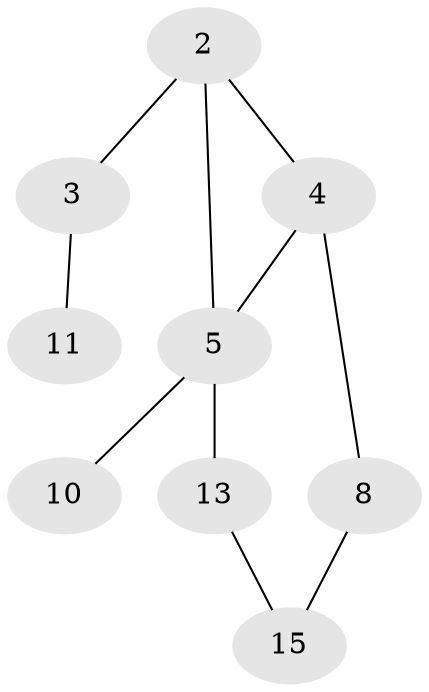 // Generated by graph-tools (version 1.1) at 2025/46/02/15/25 05:46:28]
// undirected, 9 vertices, 10 edges
graph export_dot {
graph [start="1"]
  node [color=gray90,style=filled];
  2 [super="+1+20"];
  3 [super="+6+9"];
  4 [super="+7"];
  5 [super="+12"];
  8 [super="+18"];
  10 [super="+12+19"];
  11 [super="+14+18+19"];
  13 [super="+7"];
  15 [super="+16"];
  2 -- 3;
  2 -- 4;
  2 -- 5;
  3 -- 11;
  4 -- 5;
  4 -- 8;
  5 -- 10;
  5 -- 13;
  8 -- 15;
  13 -- 15;
}
